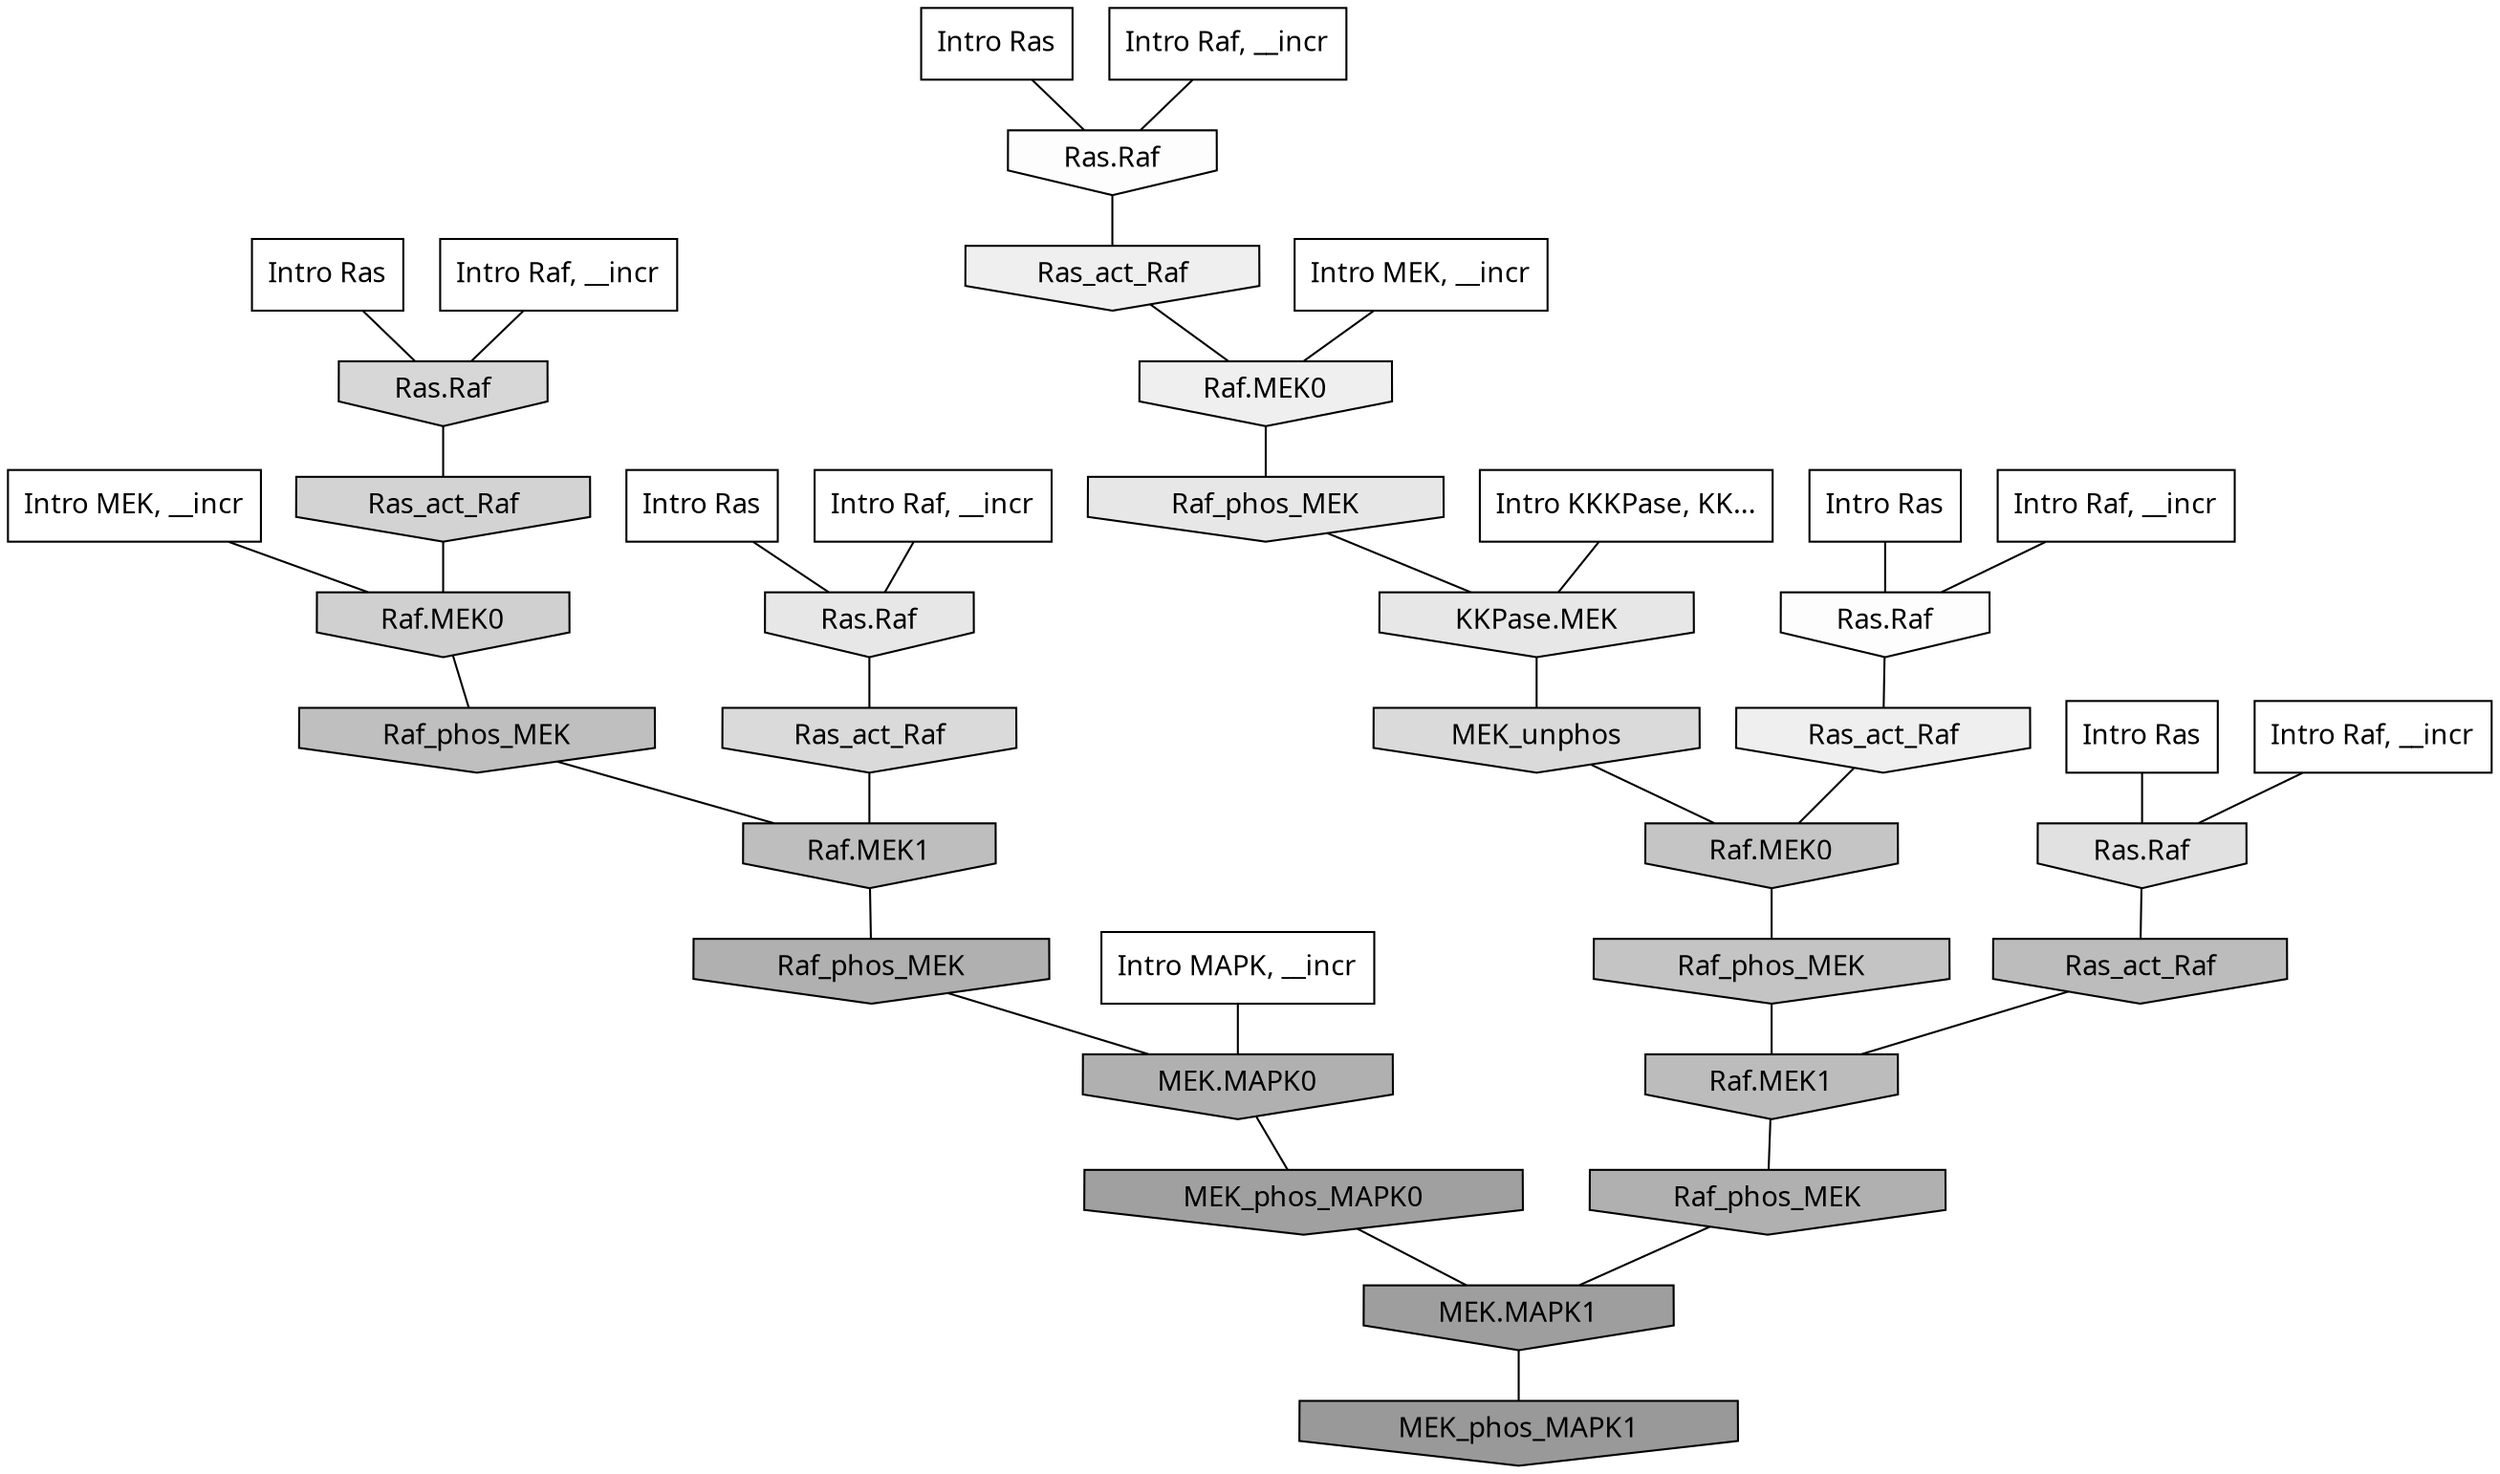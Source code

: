 digraph G{
  rankdir="TB";
  ranksep=0.30;
  node [fontname="CMU Serif"];
  edge [fontname="CMU Serif"];
  
  1 [label="Intro Ras", shape=rectangle, style=filled, fillcolor="0.000 0.000 1.000"]
  
  8 [label="Intro Ras", shape=rectangle, style=filled, fillcolor="0.000 0.000 1.000"]
  
  21 [label="Intro Ras", shape=rectangle, style=filled, fillcolor="0.000 0.000 1.000"]
  
  36 [label="Intro Ras", shape=rectangle, style=filled, fillcolor="0.000 0.000 1.000"]
  
  80 [label="Intro Ras", shape=rectangle, style=filled, fillcolor="0.000 0.000 1.000"]
  
  310 [label="Intro Raf, __incr", shape=rectangle, style=filled, fillcolor="0.000 0.000 1.000"]
  
  591 [label="Intro Raf, __incr", shape=rectangle, style=filled, fillcolor="0.000 0.000 1.000"]
  
  754 [label="Intro Raf, __incr", shape=rectangle, style=filled, fillcolor="0.000 0.000 1.000"]
  
  800 [label="Intro Raf, __incr", shape=rectangle, style=filled, fillcolor="0.000 0.000 1.000"]
  
  888 [label="Intro Raf, __incr", shape=rectangle, style=filled, fillcolor="0.000 0.000 1.000"]
  
  1127 [label="Intro MEK, __incr", shape=rectangle, style=filled, fillcolor="0.000 0.000 1.000"]
  
  1731 [label="Intro MEK, __incr", shape=rectangle, style=filled, fillcolor="0.000 0.000 1.000"]
  
  3042 [label="Intro MAPK, __incr", shape=rectangle, style=filled, fillcolor="0.000 0.000 1.000"]
  
  3140 [label="Intro KKKPase, KK...", shape=rectangle, style=filled, fillcolor="0.000 0.000 1.000"]
  
  3370 [label="Ras.Raf", shape=invhouse, style=filled, fillcolor="0.000 0.000 0.990"]
  
  3382 [label="Ras.Raf", shape=invhouse, style=filled, fillcolor="0.000 0.000 0.989"]
  
  3841 [label="Ras_act_Raf", shape=invhouse, style=filled, fillcolor="0.000 0.000 0.937"]
  
  3858 [label="Ras_act_Raf", shape=invhouse, style=filled, fillcolor="0.000 0.000 0.936"]
  
  3861 [label="Raf.MEK0", shape=invhouse, style=filled, fillcolor="0.000 0.000 0.936"]
  
  4320 [label="Raf_phos_MEK", shape=invhouse, style=filled, fillcolor="0.000 0.000 0.904"]
  
  4352 [label="KKPase.MEK", shape=invhouse, style=filled, fillcolor="0.000 0.000 0.903"]
  
  4353 [label="Ras.Raf", shape=invhouse, style=filled, fillcolor="0.000 0.000 0.903"]
  
  4729 [label="Ras.Raf", shape=invhouse, style=filled, fillcolor="0.000 0.000 0.880"]
  
  5147 [label="Ras_act_Raf", shape=invhouse, style=filled, fillcolor="0.000 0.000 0.854"]
  
  5190 [label="MEK_unphos", shape=invhouse, style=filled, fillcolor="0.000 0.000 0.852"]
  
  5397 [label="Ras.Raf", shape=invhouse, style=filled, fillcolor="0.000 0.000 0.843"]
  
  5623 [label="Ras_act_Raf", shape=invhouse, style=filled, fillcolor="0.000 0.000 0.827"]
  
  5863 [label="Raf.MEK0", shape=invhouse, style=filled, fillcolor="0.000 0.000 0.816"]
  
  6889 [label="Raf.MEK0", shape=invhouse, style=filled, fillcolor="0.000 0.000 0.772"]
  
  7000 [label="Raf_phos_MEK", shape=invhouse, style=filled, fillcolor="0.000 0.000 0.768"]
  
  7612 [label="Raf_phos_MEK", shape=invhouse, style=filled, fillcolor="0.000 0.000 0.749"]
  
  7709 [label="Raf.MEK1", shape=invhouse, style=filled, fillcolor="0.000 0.000 0.746"]
  
  8052 [label="Ras_act_Raf", shape=invhouse, style=filled, fillcolor="0.000 0.000 0.736"]
  
  8054 [label="Raf.MEK1", shape=invhouse, style=filled, fillcolor="0.000 0.000 0.736"]
  
  9898 [label="Raf_phos_MEK", shape=invhouse, style=filled, fillcolor="0.000 0.000 0.688"]
  
  9920 [label="Raf_phos_MEK", shape=invhouse, style=filled, fillcolor="0.000 0.000 0.688"]
  
  9924 [label="MEK.MAPK0", shape=invhouse, style=filled, fillcolor="0.000 0.000 0.688"]
  
  13398 [label="MEK_phos_MAPK0", shape=invhouse, style=filled, fillcolor="0.000 0.000 0.626"]
  
  13826 [label="MEK.MAPK1", shape=invhouse, style=filled, fillcolor="0.000 0.000 0.619"]
  
  15271 [label="MEK_phos_MAPK1", shape=invhouse, style=filled, fillcolor="0.000 0.000 0.600"]
  
  
  13826 -> 15271 [dir=none, color="0.000 0.000 0.000"] 
  13398 -> 13826 [dir=none, color="0.000 0.000 0.000"] 
  9924 -> 13398 [dir=none, color="0.000 0.000 0.000"] 
  9920 -> 9924 [dir=none, color="0.000 0.000 0.000"] 
  9898 -> 13826 [dir=none, color="0.000 0.000 0.000"] 
  8054 -> 9898 [dir=none, color="0.000 0.000 0.000"] 
  8052 -> 8054 [dir=none, color="0.000 0.000 0.000"] 
  7709 -> 9920 [dir=none, color="0.000 0.000 0.000"] 
  7612 -> 7709 [dir=none, color="0.000 0.000 0.000"] 
  7000 -> 8054 [dir=none, color="0.000 0.000 0.000"] 
  6889 -> 7000 [dir=none, color="0.000 0.000 0.000"] 
  5863 -> 7612 [dir=none, color="0.000 0.000 0.000"] 
  5623 -> 5863 [dir=none, color="0.000 0.000 0.000"] 
  5397 -> 5623 [dir=none, color="0.000 0.000 0.000"] 
  5190 -> 6889 [dir=none, color="0.000 0.000 0.000"] 
  5147 -> 7709 [dir=none, color="0.000 0.000 0.000"] 
  4729 -> 8052 [dir=none, color="0.000 0.000 0.000"] 
  4353 -> 5147 [dir=none, color="0.000 0.000 0.000"] 
  4352 -> 5190 [dir=none, color="0.000 0.000 0.000"] 
  4320 -> 4352 [dir=none, color="0.000 0.000 0.000"] 
  3861 -> 4320 [dir=none, color="0.000 0.000 0.000"] 
  3858 -> 3861 [dir=none, color="0.000 0.000 0.000"] 
  3841 -> 6889 [dir=none, color="0.000 0.000 0.000"] 
  3382 -> 3841 [dir=none, color="0.000 0.000 0.000"] 
  3370 -> 3858 [dir=none, color="0.000 0.000 0.000"] 
  3140 -> 4352 [dir=none, color="0.000 0.000 0.000"] 
  3042 -> 9924 [dir=none, color="0.000 0.000 0.000"] 
  1731 -> 3861 [dir=none, color="0.000 0.000 0.000"] 
  1127 -> 5863 [dir=none, color="0.000 0.000 0.000"] 
  888 -> 3370 [dir=none, color="0.000 0.000 0.000"] 
  800 -> 3382 [dir=none, color="0.000 0.000 0.000"] 
  754 -> 4729 [dir=none, color="0.000 0.000 0.000"] 
  591 -> 5397 [dir=none, color="0.000 0.000 0.000"] 
  310 -> 4353 [dir=none, color="0.000 0.000 0.000"] 
  80 -> 4729 [dir=none, color="0.000 0.000 0.000"] 
  36 -> 4353 [dir=none, color="0.000 0.000 0.000"] 
  21 -> 5397 [dir=none, color="0.000 0.000 0.000"] 
  8 -> 3382 [dir=none, color="0.000 0.000 0.000"] 
  1 -> 3370 [dir=none, color="0.000 0.000 0.000"] 
  
  }
